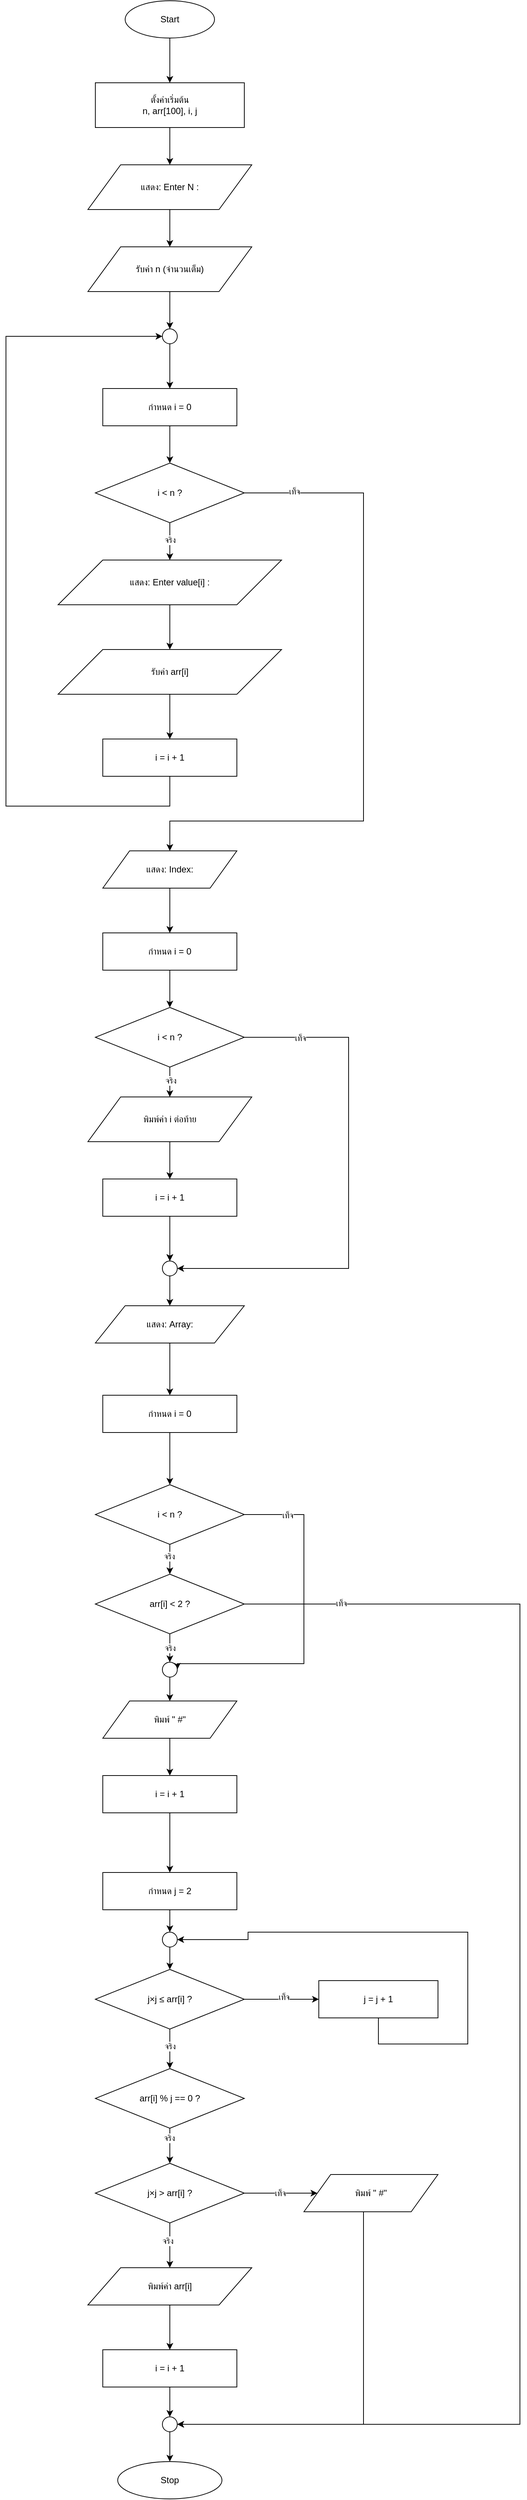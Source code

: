 <mxfile version="28.2.5">
  <diagram name="หน้า-1" id="tF4rDSKhQeUAJo70jgkZ">
    <mxGraphModel dx="1491" dy="691" grid="1" gridSize="10" guides="1" tooltips="1" connect="1" arrows="1" fold="1" page="1" pageScale="1" pageWidth="827" pageHeight="1169" math="0" shadow="0">
      <root>
        <mxCell id="0" />
        <mxCell id="1" parent="0" />
        <mxCell id="gyfqeUNmZbh3x1LJD91C-1" value="" style="edgeStyle=orthogonalEdgeStyle;rounded=0;orthogonalLoop=1;jettySize=auto;html=1;" parent="1" source="jNO9P9iNt-Y6tSNq4RsI-1" target="jNO9P9iNt-Y6tSNq4RsI-2" edge="1">
          <mxGeometry relative="1" as="geometry" />
        </mxCell>
        <mxCell id="jNO9P9iNt-Y6tSNq4RsI-1" value="Start" style="ellipse;whiteSpace=wrap;html=1;" parent="1" vertex="1">
          <mxGeometry x="600" y="110" width="120" height="50" as="geometry" />
        </mxCell>
        <mxCell id="gyfqeUNmZbh3x1LJD91C-2" value="" style="edgeStyle=orthogonalEdgeStyle;rounded=0;orthogonalLoop=1;jettySize=auto;html=1;" parent="1" source="jNO9P9iNt-Y6tSNq4RsI-2" target="jNO9P9iNt-Y6tSNq4RsI-3" edge="1">
          <mxGeometry relative="1" as="geometry" />
        </mxCell>
        <mxCell id="jNO9P9iNt-Y6tSNq4RsI-2" value="ตั้งค่าเริ่มต้น&#xa;n, arr[100], i, j" style="whiteSpace=wrap;html=1;" parent="1" vertex="1">
          <mxGeometry x="560" y="220" width="200" height="60" as="geometry" />
        </mxCell>
        <mxCell id="gyfqeUNmZbh3x1LJD91C-3" value="" style="edgeStyle=orthogonalEdgeStyle;rounded=0;orthogonalLoop=1;jettySize=auto;html=1;" parent="1" source="jNO9P9iNt-Y6tSNq4RsI-3" target="jNO9P9iNt-Y6tSNq4RsI-4" edge="1">
          <mxGeometry relative="1" as="geometry" />
        </mxCell>
        <mxCell id="jNO9P9iNt-Y6tSNq4RsI-3" value="แสดง: Enter N :" style="shape=parallelogram;perimeter=parallelogramPerimeter;whiteSpace=wrap;html=1;" parent="1" vertex="1">
          <mxGeometry x="550" y="330" width="220" height="60" as="geometry" />
        </mxCell>
        <mxCell id="gyfqeUNmZbh3x1LJD91C-10" value="" style="edgeStyle=orthogonalEdgeStyle;rounded=0;orthogonalLoop=1;jettySize=auto;html=1;" parent="1" source="jNO9P9iNt-Y6tSNq4RsI-4" target="gyfqeUNmZbh3x1LJD91C-9" edge="1">
          <mxGeometry relative="1" as="geometry" />
        </mxCell>
        <mxCell id="jNO9P9iNt-Y6tSNq4RsI-4" value="รับค่า n (จำนวนเต็ม)" style="shape=parallelogram;perimeter=parallelogramPerimeter;whiteSpace=wrap;html=1;" parent="1" vertex="1">
          <mxGeometry x="550" y="440" width="220" height="60" as="geometry" />
        </mxCell>
        <mxCell id="gyfqeUNmZbh3x1LJD91C-5" value="" style="edgeStyle=orthogonalEdgeStyle;rounded=0;orthogonalLoop=1;jettySize=auto;html=1;" parent="1" source="jNO9P9iNt-Y6tSNq4RsI-5" target="jNO9P9iNt-Y6tSNq4RsI-6" edge="1">
          <mxGeometry relative="1" as="geometry" />
        </mxCell>
        <mxCell id="jNO9P9iNt-Y6tSNq4RsI-5" value="กำหนด i = 0" style="whiteSpace=wrap;html=1;" parent="1" vertex="1">
          <mxGeometry x="570" y="630" width="180" height="50" as="geometry" />
        </mxCell>
        <mxCell id="gyfqeUNmZbh3x1LJD91C-6" value="" style="edgeStyle=orthogonalEdgeStyle;rounded=0;orthogonalLoop=1;jettySize=auto;html=1;" parent="1" source="jNO9P9iNt-Y6tSNq4RsI-6" target="jNO9P9iNt-Y6tSNq4RsI-7" edge="1">
          <mxGeometry relative="1" as="geometry" />
        </mxCell>
        <mxCell id="K8t3-viRsdJDfLJTbKqf-1" value="จริง" style="edgeLabel;html=1;align=center;verticalAlign=middle;resizable=0;points=[];" parent="gyfqeUNmZbh3x1LJD91C-6" connectable="0" vertex="1">
          <mxGeometry x="-0.088" relative="1" as="geometry">
            <mxPoint as="offset" />
          </mxGeometry>
        </mxCell>
        <mxCell id="gyfqeUNmZbh3x1LJD91C-17" style="edgeStyle=orthogonalEdgeStyle;rounded=0;orthogonalLoop=1;jettySize=auto;html=1;entryX=0.5;entryY=0;entryDx=0;entryDy=0;" parent="1" source="jNO9P9iNt-Y6tSNq4RsI-6" target="jNO9P9iNt-Y6tSNq4RsI-11" edge="1">
          <mxGeometry relative="1" as="geometry">
            <Array as="points">
              <mxPoint x="920" y="770" />
              <mxPoint x="920" y="1210" />
              <mxPoint x="660" y="1210" />
            </Array>
          </mxGeometry>
        </mxCell>
        <mxCell id="K8t3-viRsdJDfLJTbKqf-2" value="เท็จ" style="edgeLabel;html=1;align=center;verticalAlign=middle;resizable=0;points=[];" parent="gyfqeUNmZbh3x1LJD91C-17" connectable="0" vertex="1">
          <mxGeometry x="-0.852" y="2" relative="1" as="geometry">
            <mxPoint as="offset" />
          </mxGeometry>
        </mxCell>
        <mxCell id="jNO9P9iNt-Y6tSNq4RsI-6" value="i &lt; n ?" style="rhombus;whiteSpace=wrap;html=1;" parent="1" vertex="1">
          <mxGeometry x="560" y="730" width="200" height="80" as="geometry" />
        </mxCell>
        <mxCell id="gyfqeUNmZbh3x1LJD91C-7" value="" style="edgeStyle=orthogonalEdgeStyle;rounded=0;orthogonalLoop=1;jettySize=auto;html=1;" parent="1" source="jNO9P9iNt-Y6tSNq4RsI-7" target="jNO9P9iNt-Y6tSNq4RsI-8" edge="1">
          <mxGeometry relative="1" as="geometry" />
        </mxCell>
        <mxCell id="jNO9P9iNt-Y6tSNq4RsI-7" value="แสดง: Enter value[i] :" style="shape=parallelogram;perimeter=parallelogramPerimeter;whiteSpace=wrap;html=1;" parent="1" vertex="1">
          <mxGeometry x="510" y="860" width="300" height="60" as="geometry" />
        </mxCell>
        <mxCell id="gyfqeUNmZbh3x1LJD91C-8" value="" style="edgeStyle=orthogonalEdgeStyle;rounded=0;orthogonalLoop=1;jettySize=auto;html=1;" parent="1" source="jNO9P9iNt-Y6tSNq4RsI-8" target="jNO9P9iNt-Y6tSNq4RsI-9" edge="1">
          <mxGeometry relative="1" as="geometry" />
        </mxCell>
        <mxCell id="jNO9P9iNt-Y6tSNq4RsI-8" value="รับค่า arr[i]" style="shape=parallelogram;perimeter=parallelogramPerimeter;whiteSpace=wrap;html=1;" parent="1" vertex="1">
          <mxGeometry x="510" y="980" width="300" height="60" as="geometry" />
        </mxCell>
        <mxCell id="gyfqeUNmZbh3x1LJD91C-15" style="edgeStyle=orthogonalEdgeStyle;rounded=0;orthogonalLoop=1;jettySize=auto;html=1;entryX=0;entryY=0.5;entryDx=0;entryDy=0;exitX=0.5;exitY=1;exitDx=0;exitDy=0;" parent="1" source="jNO9P9iNt-Y6tSNq4RsI-9" target="gyfqeUNmZbh3x1LJD91C-9" edge="1">
          <mxGeometry relative="1" as="geometry">
            <Array as="points">
              <mxPoint x="660" y="1190" />
              <mxPoint x="440" y="1190" />
              <mxPoint x="440" y="560" />
            </Array>
          </mxGeometry>
        </mxCell>
        <mxCell id="jNO9P9iNt-Y6tSNq4RsI-9" value="i = i + 1" style="whiteSpace=wrap;html=1;" parent="1" vertex="1">
          <mxGeometry x="570" y="1100" width="180" height="50" as="geometry" />
        </mxCell>
        <mxCell id="gyfqeUNmZbh3x1LJD91C-20" value="" style="edgeStyle=orthogonalEdgeStyle;rounded=0;orthogonalLoop=1;jettySize=auto;html=1;" parent="1" source="jNO9P9iNt-Y6tSNq4RsI-10" target="jNO9P9iNt-Y6tSNq4RsI-12" edge="1">
          <mxGeometry relative="1" as="geometry" />
        </mxCell>
        <mxCell id="jNO9P9iNt-Y6tSNq4RsI-10" value="กำหนด i = 0" style="whiteSpace=wrap;html=1;" parent="1" vertex="1">
          <mxGeometry x="570" y="1360" width="180" height="50" as="geometry" />
        </mxCell>
        <mxCell id="gyfqeUNmZbh3x1LJD91C-19" value="" style="edgeStyle=orthogonalEdgeStyle;rounded=0;orthogonalLoop=1;jettySize=auto;html=1;" parent="1" source="jNO9P9iNt-Y6tSNq4RsI-11" target="jNO9P9iNt-Y6tSNq4RsI-10" edge="1">
          <mxGeometry relative="1" as="geometry" />
        </mxCell>
        <mxCell id="jNO9P9iNt-Y6tSNq4RsI-11" value="แสดง: Index:" style="shape=parallelogram;perimeter=parallelogramPerimeter;whiteSpace=wrap;html=1;" parent="1" vertex="1">
          <mxGeometry x="570" y="1250" width="180" height="50" as="geometry" />
        </mxCell>
        <mxCell id="gyfqeUNmZbh3x1LJD91C-21" value="" style="edgeStyle=orthogonalEdgeStyle;rounded=0;orthogonalLoop=1;jettySize=auto;html=1;" parent="1" source="jNO9P9iNt-Y6tSNq4RsI-12" target="jNO9P9iNt-Y6tSNq4RsI-13" edge="1">
          <mxGeometry relative="1" as="geometry" />
        </mxCell>
        <mxCell id="K8t3-viRsdJDfLJTbKqf-4" value="จริง" style="edgeLabel;html=1;align=center;verticalAlign=middle;resizable=0;points=[];" parent="gyfqeUNmZbh3x1LJD91C-21" connectable="0" vertex="1">
          <mxGeometry x="-0.126" y="1" relative="1" as="geometry">
            <mxPoint as="offset" />
          </mxGeometry>
        </mxCell>
        <mxCell id="gyfqeUNmZbh3x1LJD91C-46" style="edgeStyle=orthogonalEdgeStyle;rounded=0;orthogonalLoop=1;jettySize=auto;html=1;entryX=1;entryY=0.5;entryDx=0;entryDy=0;" parent="1" source="jNO9P9iNt-Y6tSNq4RsI-12" target="gyfqeUNmZbh3x1LJD91C-25" edge="1">
          <mxGeometry relative="1" as="geometry">
            <Array as="points">
              <mxPoint x="900" y="1500" />
              <mxPoint x="900" y="1810" />
            </Array>
          </mxGeometry>
        </mxCell>
        <mxCell id="K8t3-viRsdJDfLJTbKqf-11" value="เท็จ" style="edgeLabel;html=1;align=center;verticalAlign=middle;resizable=0;points=[];" parent="gyfqeUNmZbh3x1LJD91C-46" connectable="0" vertex="1">
          <mxGeometry x="-0.779" y="-1" relative="1" as="geometry">
            <mxPoint as="offset" />
          </mxGeometry>
        </mxCell>
        <mxCell id="jNO9P9iNt-Y6tSNq4RsI-12" value="i &lt; n ?" style="rhombus;whiteSpace=wrap;html=1;" parent="1" vertex="1">
          <mxGeometry x="560" y="1460" width="200" height="80" as="geometry" />
        </mxCell>
        <mxCell id="gyfqeUNmZbh3x1LJD91C-22" value="" style="edgeStyle=orthogonalEdgeStyle;rounded=0;orthogonalLoop=1;jettySize=auto;html=1;" parent="1" source="jNO9P9iNt-Y6tSNq4RsI-13" target="jNO9P9iNt-Y6tSNq4RsI-14" edge="1">
          <mxGeometry relative="1" as="geometry" />
        </mxCell>
        <mxCell id="jNO9P9iNt-Y6tSNq4RsI-13" value="พิมพ์ค่า i ต่อท้าย" style="shape=parallelogram;perimeter=parallelogramPerimeter;whiteSpace=wrap;html=1;" parent="1" vertex="1">
          <mxGeometry x="550" y="1580" width="220" height="60" as="geometry" />
        </mxCell>
        <mxCell id="gyfqeUNmZbh3x1LJD91C-23" value="" style="edgeStyle=orthogonalEdgeStyle;rounded=0;orthogonalLoop=1;jettySize=auto;html=1;" parent="1" source="gyfqeUNmZbh3x1LJD91C-25" edge="1">
          <mxGeometry relative="1" as="geometry">
            <mxPoint x="660" y="1800" as="targetPoint" />
          </mxGeometry>
        </mxCell>
        <mxCell id="jNO9P9iNt-Y6tSNq4RsI-14" value="i = i + 1" style="whiteSpace=wrap;html=1;" parent="1" vertex="1">
          <mxGeometry x="570" y="1690" width="180" height="50" as="geometry" />
        </mxCell>
        <mxCell id="gyfqeUNmZbh3x1LJD91C-28" value="" style="edgeStyle=orthogonalEdgeStyle;rounded=0;orthogonalLoop=1;jettySize=auto;html=1;" parent="1" source="jNO9P9iNt-Y6tSNq4RsI-16" target="jNO9P9iNt-Y6tSNq4RsI-17" edge="1">
          <mxGeometry relative="1" as="geometry" />
        </mxCell>
        <mxCell id="jNO9P9iNt-Y6tSNq4RsI-16" value="แสดง: Array:" style="shape=parallelogram;perimeter=parallelogramPerimeter;whiteSpace=wrap;html=1;" parent="1" vertex="1">
          <mxGeometry x="560" y="1860" width="200" height="50" as="geometry" />
        </mxCell>
        <mxCell id="gyfqeUNmZbh3x1LJD91C-29" value="" style="edgeStyle=orthogonalEdgeStyle;rounded=0;orthogonalLoop=1;jettySize=auto;html=1;" parent="1" source="jNO9P9iNt-Y6tSNq4RsI-17" target="jNO9P9iNt-Y6tSNq4RsI-18" edge="1">
          <mxGeometry relative="1" as="geometry" />
        </mxCell>
        <mxCell id="jNO9P9iNt-Y6tSNq4RsI-17" value="กำหนด i = 0" style="whiteSpace=wrap;html=1;" parent="1" vertex="1">
          <mxGeometry x="570" y="1980" width="180" height="50" as="geometry" />
        </mxCell>
        <mxCell id="gyfqeUNmZbh3x1LJD91C-30" value="" style="edgeStyle=orthogonalEdgeStyle;rounded=0;orthogonalLoop=1;jettySize=auto;html=1;" parent="1" source="jNO9P9iNt-Y6tSNq4RsI-18" target="jNO9P9iNt-Y6tSNq4RsI-19" edge="1">
          <mxGeometry relative="1" as="geometry" />
        </mxCell>
        <mxCell id="K8t3-viRsdJDfLJTbKqf-5" value="จริง" style="edgeLabel;html=1;align=center;verticalAlign=middle;resizable=0;points=[];" parent="gyfqeUNmZbh3x1LJD91C-30" connectable="0" vertex="1">
          <mxGeometry x="-0.237" y="-1" relative="1" as="geometry">
            <mxPoint as="offset" />
          </mxGeometry>
        </mxCell>
        <mxCell id="gyfqeUNmZbh3x1LJD91C-49" style="edgeStyle=orthogonalEdgeStyle;rounded=0;orthogonalLoop=1;jettySize=auto;html=1;entryX=1;entryY=0.5;entryDx=0;entryDy=0;" parent="1" source="jNO9P9iNt-Y6tSNq4RsI-18" target="gyfqeUNmZbh3x1LJD91C-48" edge="1">
          <mxGeometry relative="1" as="geometry">
            <Array as="points">
              <mxPoint x="840" y="2140" />
              <mxPoint x="840" y="2340" />
            </Array>
          </mxGeometry>
        </mxCell>
        <mxCell id="K8t3-viRsdJDfLJTbKqf-12" value="เท็จ" style="edgeLabel;html=1;align=center;verticalAlign=middle;resizable=0;points=[];" parent="gyfqeUNmZbh3x1LJD91C-49" connectable="0" vertex="1">
          <mxGeometry x="-0.75" y="-1" relative="1" as="geometry">
            <mxPoint as="offset" />
          </mxGeometry>
        </mxCell>
        <mxCell id="jNO9P9iNt-Y6tSNq4RsI-18" value="i &lt; n ?" style="rhombus;whiteSpace=wrap;html=1;" parent="1" vertex="1">
          <mxGeometry x="560" y="2100" width="200" height="80" as="geometry" />
        </mxCell>
        <mxCell id="gyfqeUNmZbh3x1LJD91C-50" value="" style="edgeStyle=orthogonalEdgeStyle;rounded=0;orthogonalLoop=1;jettySize=auto;html=1;" parent="1" source="jNO9P9iNt-Y6tSNq4RsI-19" target="gyfqeUNmZbh3x1LJD91C-48" edge="1">
          <mxGeometry relative="1" as="geometry" />
        </mxCell>
        <mxCell id="K8t3-viRsdJDfLJTbKqf-6" value="จริง" style="edgeLabel;html=1;align=center;verticalAlign=middle;resizable=0;points=[];" parent="gyfqeUNmZbh3x1LJD91C-50" connectable="0" vertex="1">
          <mxGeometry x="0.085" relative="1" as="geometry">
            <mxPoint as="offset" />
          </mxGeometry>
        </mxCell>
        <mxCell id="K8t3-viRsdJDfLJTbKqf-15" style="edgeStyle=orthogonalEdgeStyle;rounded=0;orthogonalLoop=1;jettySize=auto;html=1;entryX=1;entryY=0.5;entryDx=0;entryDy=0;exitX=1;exitY=0.5;exitDx=0;exitDy=0;" parent="1" source="jNO9P9iNt-Y6tSNq4RsI-19" target="gyfqeUNmZbh3x1LJD91C-42" edge="1">
          <mxGeometry relative="1" as="geometry">
            <Array as="points">
              <mxPoint x="1130" y="2260" />
              <mxPoint x="1130" y="3360" />
            </Array>
          </mxGeometry>
        </mxCell>
        <mxCell id="K8t3-viRsdJDfLJTbKqf-16" value="เท็จ" style="edgeLabel;html=1;align=center;verticalAlign=middle;resizable=0;points=[];" parent="K8t3-viRsdJDfLJTbKqf-15" connectable="0" vertex="1">
          <mxGeometry x="-0.866" y="1" relative="1" as="geometry">
            <mxPoint as="offset" />
          </mxGeometry>
        </mxCell>
        <mxCell id="jNO9P9iNt-Y6tSNq4RsI-19" value="arr[i] &lt; 2 ?" style="rhombus;whiteSpace=wrap;html=1;" parent="1" vertex="1">
          <mxGeometry x="560" y="2220" width="200" height="80" as="geometry" />
        </mxCell>
        <mxCell id="gyfqeUNmZbh3x1LJD91C-32" value="" style="edgeStyle=orthogonalEdgeStyle;rounded=0;orthogonalLoop=1;jettySize=auto;html=1;" parent="1" source="jNO9P9iNt-Y6tSNq4RsI-20" target="jNO9P9iNt-Y6tSNq4RsI-21" edge="1">
          <mxGeometry relative="1" as="geometry" />
        </mxCell>
        <mxCell id="jNO9P9iNt-Y6tSNq4RsI-20" value="พิมพ์ &quot; #&quot;" style="shape=parallelogram;perimeter=parallelogramPerimeter;whiteSpace=wrap;html=1;" parent="1" vertex="1">
          <mxGeometry x="570" y="2390" width="180" height="50" as="geometry" />
        </mxCell>
        <mxCell id="gyfqeUNmZbh3x1LJD91C-33" value="" style="edgeStyle=orthogonalEdgeStyle;rounded=0;orthogonalLoop=1;jettySize=auto;html=1;" parent="1" source="jNO9P9iNt-Y6tSNq4RsI-21" target="jNO9P9iNt-Y6tSNq4RsI-22" edge="1">
          <mxGeometry relative="1" as="geometry" />
        </mxCell>
        <mxCell id="jNO9P9iNt-Y6tSNq4RsI-21" value="i = i + 1" style="whiteSpace=wrap;html=1;" parent="1" vertex="1">
          <mxGeometry x="570" y="2490" width="180" height="50" as="geometry" />
        </mxCell>
        <mxCell id="gyfqeUNmZbh3x1LJD91C-55" value="" style="edgeStyle=orthogonalEdgeStyle;rounded=0;orthogonalLoop=1;jettySize=auto;html=1;" parent="1" source="jNO9P9iNt-Y6tSNq4RsI-22" target="gyfqeUNmZbh3x1LJD91C-53" edge="1">
          <mxGeometry relative="1" as="geometry" />
        </mxCell>
        <mxCell id="jNO9P9iNt-Y6tSNq4RsI-22" value="กำหนด j = 2" style="whiteSpace=wrap;html=1;" parent="1" vertex="1">
          <mxGeometry x="570" y="2620" width="180" height="50" as="geometry" />
        </mxCell>
        <mxCell id="gyfqeUNmZbh3x1LJD91C-35" value="" style="edgeStyle=orthogonalEdgeStyle;rounded=0;orthogonalLoop=1;jettySize=auto;html=1;" parent="1" source="jNO9P9iNt-Y6tSNq4RsI-23" target="jNO9P9iNt-Y6tSNq4RsI-25" edge="1">
          <mxGeometry relative="1" as="geometry" />
        </mxCell>
        <mxCell id="K8t3-viRsdJDfLJTbKqf-13" value="เท็จ" style="edgeLabel;html=1;align=center;verticalAlign=middle;resizable=0;points=[];" parent="gyfqeUNmZbh3x1LJD91C-35" connectable="0" vertex="1">
          <mxGeometry x="0.061" y="3" relative="1" as="geometry">
            <mxPoint as="offset" />
          </mxGeometry>
        </mxCell>
        <mxCell id="gyfqeUNmZbh3x1LJD91C-36" value="" style="edgeStyle=orthogonalEdgeStyle;rounded=0;orthogonalLoop=1;jettySize=auto;html=1;" parent="1" source="jNO9P9iNt-Y6tSNq4RsI-23" target="jNO9P9iNt-Y6tSNq4RsI-24" edge="1">
          <mxGeometry relative="1" as="geometry" />
        </mxCell>
        <mxCell id="K8t3-viRsdJDfLJTbKqf-7" value="จริง" style="edgeLabel;html=1;align=center;verticalAlign=middle;resizable=0;points=[];" parent="gyfqeUNmZbh3x1LJD91C-36" connectable="0" vertex="1">
          <mxGeometry x="-0.154" relative="1" as="geometry">
            <mxPoint as="offset" />
          </mxGeometry>
        </mxCell>
        <mxCell id="jNO9P9iNt-Y6tSNq4RsI-23" value="j×j ≤ arr[i] ?" style="rhombus;whiteSpace=wrap;html=1;" parent="1" vertex="1">
          <mxGeometry x="560" y="2750" width="200" height="80" as="geometry" />
        </mxCell>
        <mxCell id="gyfqeUNmZbh3x1LJD91C-37" value="" style="edgeStyle=orthogonalEdgeStyle;rounded=0;orthogonalLoop=1;jettySize=auto;html=1;" parent="1" source="jNO9P9iNt-Y6tSNq4RsI-24" target="jNO9P9iNt-Y6tSNq4RsI-26" edge="1">
          <mxGeometry relative="1" as="geometry" />
        </mxCell>
        <mxCell id="K8t3-viRsdJDfLJTbKqf-8" value="จริง" style="edgeLabel;html=1;align=center;verticalAlign=middle;resizable=0;points=[];" parent="gyfqeUNmZbh3x1LJD91C-37" connectable="0" vertex="1">
          <mxGeometry x="-0.442" y="-1" relative="1" as="geometry">
            <mxPoint as="offset" />
          </mxGeometry>
        </mxCell>
        <mxCell id="jNO9P9iNt-Y6tSNq4RsI-24" value="arr[i] % j == 0 ?" style="rhombus;whiteSpace=wrap;html=1;" parent="1" vertex="1">
          <mxGeometry x="560" y="2883" width="200" height="80" as="geometry" />
        </mxCell>
        <mxCell id="gyfqeUNmZbh3x1LJD91C-52" style="edgeStyle=orthogonalEdgeStyle;rounded=0;orthogonalLoop=1;jettySize=auto;html=1;entryX=1;entryY=0.5;entryDx=0;entryDy=0;exitX=0.5;exitY=1;exitDx=0;exitDy=0;" parent="1" source="jNO9P9iNt-Y6tSNq4RsI-25" target="gyfqeUNmZbh3x1LJD91C-53" edge="1">
          <mxGeometry relative="1" as="geometry">
            <mxPoint x="1070" y="2660" as="targetPoint" />
            <Array as="points">
              <mxPoint x="940" y="2850" />
              <mxPoint x="1060" y="2850" />
              <mxPoint x="1060" y="2700" />
              <mxPoint x="765" y="2700" />
              <mxPoint x="765" y="2710" />
            </Array>
          </mxGeometry>
        </mxCell>
        <mxCell id="jNO9P9iNt-Y6tSNq4RsI-25" value="j = j + 1" style="whiteSpace=wrap;html=1;" parent="1" vertex="1">
          <mxGeometry x="860" y="2765" width="160" height="50" as="geometry" />
        </mxCell>
        <mxCell id="gyfqeUNmZbh3x1LJD91C-38" value="" style="edgeStyle=orthogonalEdgeStyle;rounded=0;orthogonalLoop=1;jettySize=auto;html=1;" parent="1" source="jNO9P9iNt-Y6tSNq4RsI-26" target="jNO9P9iNt-Y6tSNq4RsI-27" edge="1">
          <mxGeometry relative="1" as="geometry" />
        </mxCell>
        <mxCell id="K8t3-viRsdJDfLJTbKqf-9" value="จริง" style="edgeLabel;html=1;align=center;verticalAlign=middle;resizable=0;points=[];" parent="gyfqeUNmZbh3x1LJD91C-38" connectable="0" vertex="1">
          <mxGeometry x="-0.199" y="-3" relative="1" as="geometry">
            <mxPoint as="offset" />
          </mxGeometry>
        </mxCell>
        <mxCell id="gyfqeUNmZbh3x1LJD91C-39" value="" style="edgeStyle=orthogonalEdgeStyle;rounded=0;orthogonalLoop=1;jettySize=auto;html=1;" parent="1" source="jNO9P9iNt-Y6tSNq4RsI-26" target="jNO9P9iNt-Y6tSNq4RsI-28" edge="1">
          <mxGeometry relative="1" as="geometry" />
        </mxCell>
        <mxCell id="K8t3-viRsdJDfLJTbKqf-14" value="เท็จ" style="edgeLabel;html=1;align=center;verticalAlign=middle;resizable=0;points=[];" parent="gyfqeUNmZbh3x1LJD91C-39" connectable="0" vertex="1">
          <mxGeometry x="-0.034" relative="1" as="geometry">
            <mxPoint as="offset" />
          </mxGeometry>
        </mxCell>
        <mxCell id="jNO9P9iNt-Y6tSNq4RsI-26" value="j×j &gt; arr[i] ?" style="rhombus;whiteSpace=wrap;html=1;" parent="1" vertex="1">
          <mxGeometry x="560" y="3010" width="200" height="80" as="geometry" />
        </mxCell>
        <mxCell id="gyfqeUNmZbh3x1LJD91C-40" value="" style="edgeStyle=orthogonalEdgeStyle;rounded=0;orthogonalLoop=1;jettySize=auto;html=1;" parent="1" source="jNO9P9iNt-Y6tSNq4RsI-27" target="jNO9P9iNt-Y6tSNq4RsI-29" edge="1">
          <mxGeometry relative="1" as="geometry" />
        </mxCell>
        <mxCell id="jNO9P9iNt-Y6tSNq4RsI-27" value="พิมพ์ค่า arr[i]" style="shape=parallelogram;perimeter=parallelogramPerimeter;whiteSpace=wrap;html=1;" parent="1" vertex="1">
          <mxGeometry x="550" y="3150" width="220" height="50" as="geometry" />
        </mxCell>
        <mxCell id="gyfqeUNmZbh3x1LJD91C-45" style="edgeStyle=orthogonalEdgeStyle;rounded=0;orthogonalLoop=1;jettySize=auto;html=1;entryX=1;entryY=0.5;entryDx=0;entryDy=0;" parent="1" source="jNO9P9iNt-Y6tSNq4RsI-28" target="gyfqeUNmZbh3x1LJD91C-42" edge="1">
          <mxGeometry relative="1" as="geometry">
            <Array as="points">
              <mxPoint x="920" y="3360" />
            </Array>
          </mxGeometry>
        </mxCell>
        <mxCell id="jNO9P9iNt-Y6tSNq4RsI-28" value="พิมพ์ &quot; #&quot;" style="shape=parallelogram;perimeter=parallelogramPerimeter;whiteSpace=wrap;html=1;" parent="1" vertex="1">
          <mxGeometry x="840" y="3025" width="180" height="50" as="geometry" />
        </mxCell>
        <mxCell id="gyfqeUNmZbh3x1LJD91C-43" value="" style="edgeStyle=orthogonalEdgeStyle;rounded=0;orthogonalLoop=1;jettySize=auto;html=1;" parent="1" source="jNO9P9iNt-Y6tSNq4RsI-29" target="gyfqeUNmZbh3x1LJD91C-42" edge="1">
          <mxGeometry relative="1" as="geometry" />
        </mxCell>
        <mxCell id="jNO9P9iNt-Y6tSNq4RsI-29" value="i = i + 1" style="whiteSpace=wrap;html=1;" parent="1" vertex="1">
          <mxGeometry x="570" y="3260" width="180" height="50" as="geometry" />
        </mxCell>
        <mxCell id="jNO9P9iNt-Y6tSNq4RsI-31" value="Stop" style="ellipse;whiteSpace=wrap;html=1;" parent="1" vertex="1">
          <mxGeometry x="590" y="3410" width="140" height="50" as="geometry" />
        </mxCell>
        <mxCell id="gyfqeUNmZbh3x1LJD91C-11" value="" style="edgeStyle=orthogonalEdgeStyle;rounded=0;orthogonalLoop=1;jettySize=auto;html=1;" parent="1" source="gyfqeUNmZbh3x1LJD91C-9" target="jNO9P9iNt-Y6tSNq4RsI-5" edge="1">
          <mxGeometry relative="1" as="geometry" />
        </mxCell>
        <mxCell id="gyfqeUNmZbh3x1LJD91C-9" value="" style="ellipse;whiteSpace=wrap;html=1;aspect=fixed;" parent="1" vertex="1">
          <mxGeometry x="650" y="550" width="20" height="20" as="geometry" />
        </mxCell>
        <mxCell id="gyfqeUNmZbh3x1LJD91C-26" value="" style="edgeStyle=orthogonalEdgeStyle;rounded=0;orthogonalLoop=1;jettySize=auto;html=1;" parent="1" source="jNO9P9iNt-Y6tSNq4RsI-14" target="gyfqeUNmZbh3x1LJD91C-25" edge="1">
          <mxGeometry relative="1" as="geometry">
            <mxPoint x="660" y="1740" as="sourcePoint" />
            <mxPoint x="660" y="1800" as="targetPoint" />
          </mxGeometry>
        </mxCell>
        <mxCell id="gyfqeUNmZbh3x1LJD91C-27" value="" style="edgeStyle=orthogonalEdgeStyle;rounded=0;orthogonalLoop=1;jettySize=auto;html=1;" parent="1" source="gyfqeUNmZbh3x1LJD91C-25" target="jNO9P9iNt-Y6tSNq4RsI-16" edge="1">
          <mxGeometry relative="1" as="geometry" />
        </mxCell>
        <mxCell id="gyfqeUNmZbh3x1LJD91C-25" value="" style="ellipse;whiteSpace=wrap;html=1;aspect=fixed;" parent="1" vertex="1">
          <mxGeometry x="650" y="1800" width="20" height="20" as="geometry" />
        </mxCell>
        <mxCell id="gyfqeUNmZbh3x1LJD91C-44" value="" style="edgeStyle=orthogonalEdgeStyle;rounded=0;orthogonalLoop=1;jettySize=auto;html=1;" parent="1" source="gyfqeUNmZbh3x1LJD91C-42" target="jNO9P9iNt-Y6tSNq4RsI-31" edge="1">
          <mxGeometry relative="1" as="geometry" />
        </mxCell>
        <mxCell id="gyfqeUNmZbh3x1LJD91C-42" value="" style="ellipse;whiteSpace=wrap;html=1;aspect=fixed;" parent="1" vertex="1">
          <mxGeometry x="650" y="3350" width="20" height="20" as="geometry" />
        </mxCell>
        <mxCell id="gyfqeUNmZbh3x1LJD91C-51" value="" style="edgeStyle=orthogonalEdgeStyle;rounded=0;orthogonalLoop=1;jettySize=auto;html=1;" parent="1" source="gyfqeUNmZbh3x1LJD91C-48" target="jNO9P9iNt-Y6tSNq4RsI-20" edge="1">
          <mxGeometry relative="1" as="geometry" />
        </mxCell>
        <mxCell id="gyfqeUNmZbh3x1LJD91C-48" value="" style="ellipse;whiteSpace=wrap;html=1;aspect=fixed;" parent="1" vertex="1">
          <mxGeometry x="650" y="2338" width="20" height="20" as="geometry" />
        </mxCell>
        <mxCell id="gyfqeUNmZbh3x1LJD91C-56" value="" style="edgeStyle=orthogonalEdgeStyle;rounded=0;orthogonalLoop=1;jettySize=auto;html=1;" parent="1" source="gyfqeUNmZbh3x1LJD91C-53" target="jNO9P9iNt-Y6tSNq4RsI-23" edge="1">
          <mxGeometry relative="1" as="geometry" />
        </mxCell>
        <mxCell id="gyfqeUNmZbh3x1LJD91C-53" value="" style="ellipse;whiteSpace=wrap;html=1;aspect=fixed;" parent="1" vertex="1">
          <mxGeometry x="650" y="2700" width="20" height="20" as="geometry" />
        </mxCell>
      </root>
    </mxGraphModel>
  </diagram>
</mxfile>
